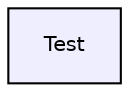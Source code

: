 digraph "Test" {
  compound=true
  node [ fontsize="10", fontname="Helvetica"];
  edge [ labelfontsize="10", labelfontname="Helvetica"];
  dir_37618a71d99bdfed5979e976980d5eec [shape=box, label="Test", style="filled", fillcolor="#eeeeff", pencolor="black", URL="dir_37618a71d99bdfed5979e976980d5eec.html"];
}
